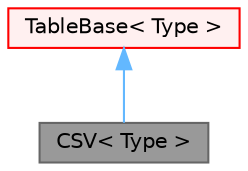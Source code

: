 digraph "CSV&lt; Type &gt;"
{
 // LATEX_PDF_SIZE
  bgcolor="transparent";
  edge [fontname=Helvetica,fontsize=10,labelfontname=Helvetica,labelfontsize=10];
  node [fontname=Helvetica,fontsize=10,shape=box,height=0.2,width=0.4];
  Node1 [id="Node000001",label="CSV\< Type \>",height=0.2,width=0.4,color="gray40", fillcolor="grey60", style="filled", fontcolor="black",tooltip="Templated CSV function."];
  Node2 -> Node1 [id="edge1_Node000001_Node000002",dir="back",color="steelblue1",style="solid",tooltip=" "];
  Node2 [id="Node000002",label="TableBase\< Type \>",height=0.2,width=0.4,color="red", fillcolor="#FFF0F0", style="filled",URL="$classFoam_1_1Function1Types_1_1TableBase.html",tooltip="Base class for table with bounds handling, interpolation and integration."];
}

